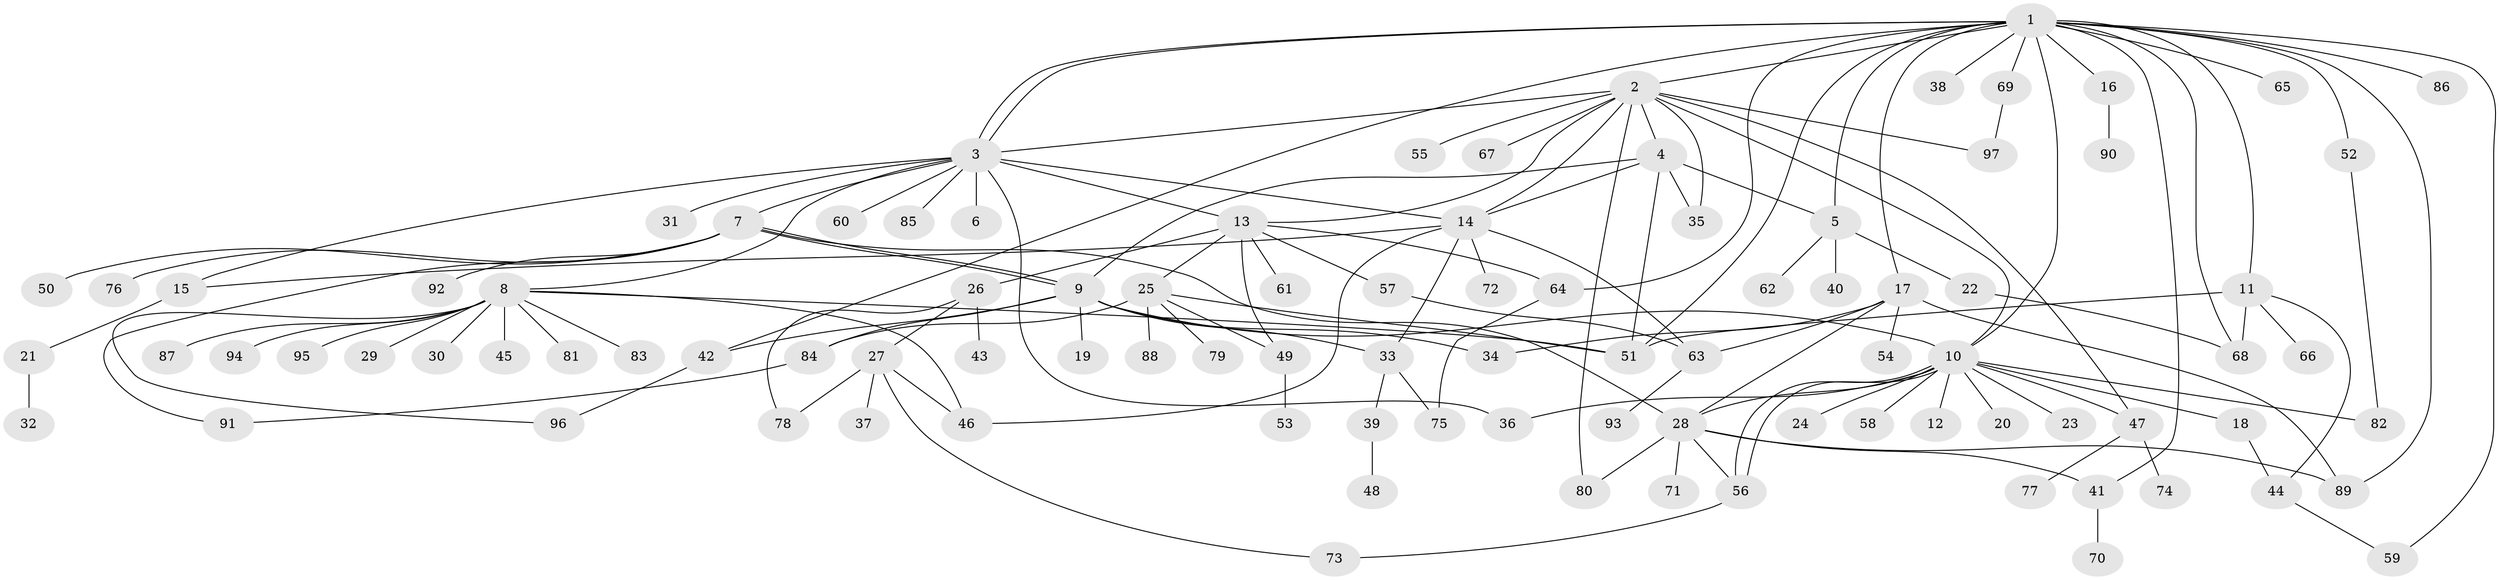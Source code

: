 // coarse degree distribution, {14: 0.017241379310344827, 1: 0.6379310344827587, 6: 0.034482758620689655, 4: 0.017241379310344827, 8: 0.034482758620689655, 2: 0.08620689655172414, 7: 0.06896551724137931, 12: 0.017241379310344827, 3: 0.05172413793103448, 11: 0.017241379310344827, 5: 0.017241379310344827}
// Generated by graph-tools (version 1.1) at 2025/50/03/04/25 21:50:32]
// undirected, 97 vertices, 143 edges
graph export_dot {
graph [start="1"]
  node [color=gray90,style=filled];
  1;
  2;
  3;
  4;
  5;
  6;
  7;
  8;
  9;
  10;
  11;
  12;
  13;
  14;
  15;
  16;
  17;
  18;
  19;
  20;
  21;
  22;
  23;
  24;
  25;
  26;
  27;
  28;
  29;
  30;
  31;
  32;
  33;
  34;
  35;
  36;
  37;
  38;
  39;
  40;
  41;
  42;
  43;
  44;
  45;
  46;
  47;
  48;
  49;
  50;
  51;
  52;
  53;
  54;
  55;
  56;
  57;
  58;
  59;
  60;
  61;
  62;
  63;
  64;
  65;
  66;
  67;
  68;
  69;
  70;
  71;
  72;
  73;
  74;
  75;
  76;
  77;
  78;
  79;
  80;
  81;
  82;
  83;
  84;
  85;
  86;
  87;
  88;
  89;
  90;
  91;
  92;
  93;
  94;
  95;
  96;
  97;
  1 -- 2;
  1 -- 3;
  1 -- 3;
  1 -- 5;
  1 -- 10;
  1 -- 11;
  1 -- 16;
  1 -- 17;
  1 -- 38;
  1 -- 41;
  1 -- 42;
  1 -- 51;
  1 -- 52;
  1 -- 59;
  1 -- 64;
  1 -- 65;
  1 -- 68;
  1 -- 69;
  1 -- 86;
  1 -- 89;
  2 -- 3;
  2 -- 4;
  2 -- 10;
  2 -- 13;
  2 -- 14;
  2 -- 35;
  2 -- 47;
  2 -- 55;
  2 -- 67;
  2 -- 80;
  2 -- 97;
  3 -- 6;
  3 -- 7;
  3 -- 8;
  3 -- 13;
  3 -- 14;
  3 -- 15;
  3 -- 31;
  3 -- 36;
  3 -- 60;
  3 -- 85;
  4 -- 5;
  4 -- 9;
  4 -- 14;
  4 -- 35;
  4 -- 51;
  5 -- 22;
  5 -- 40;
  5 -- 62;
  7 -- 9;
  7 -- 9;
  7 -- 28;
  7 -- 50;
  7 -- 76;
  7 -- 91;
  7 -- 92;
  8 -- 29;
  8 -- 30;
  8 -- 45;
  8 -- 46;
  8 -- 51;
  8 -- 81;
  8 -- 83;
  8 -- 87;
  8 -- 94;
  8 -- 95;
  8 -- 96;
  9 -- 10;
  9 -- 19;
  9 -- 33;
  9 -- 34;
  9 -- 42;
  9 -- 84;
  10 -- 12;
  10 -- 18;
  10 -- 20;
  10 -- 23;
  10 -- 24;
  10 -- 28;
  10 -- 36;
  10 -- 47;
  10 -- 56;
  10 -- 56;
  10 -- 58;
  10 -- 82;
  11 -- 44;
  11 -- 51;
  11 -- 66;
  11 -- 68;
  13 -- 25;
  13 -- 26;
  13 -- 49;
  13 -- 57;
  13 -- 61;
  13 -- 64;
  14 -- 15;
  14 -- 33;
  14 -- 46;
  14 -- 63;
  14 -- 72;
  15 -- 21;
  16 -- 90;
  17 -- 28;
  17 -- 34;
  17 -- 54;
  17 -- 63;
  17 -- 89;
  18 -- 44;
  21 -- 32;
  22 -- 68;
  25 -- 49;
  25 -- 51;
  25 -- 79;
  25 -- 84;
  25 -- 88;
  26 -- 27;
  26 -- 43;
  26 -- 78;
  27 -- 37;
  27 -- 46;
  27 -- 73;
  27 -- 78;
  28 -- 41;
  28 -- 56;
  28 -- 71;
  28 -- 80;
  28 -- 89;
  33 -- 39;
  33 -- 75;
  39 -- 48;
  41 -- 70;
  42 -- 96;
  44 -- 59;
  47 -- 74;
  47 -- 77;
  49 -- 53;
  52 -- 82;
  56 -- 73;
  57 -- 63;
  63 -- 93;
  64 -- 75;
  69 -- 97;
  84 -- 91;
}
